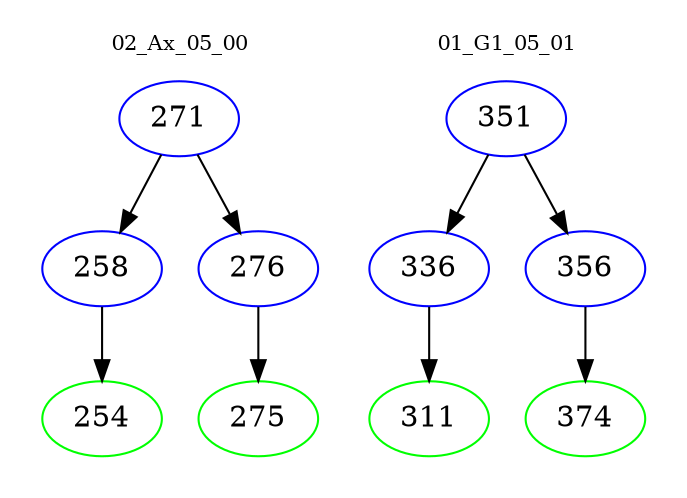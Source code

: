 digraph{
subgraph cluster_0 {
color = white
label = "02_Ax_05_00";
fontsize=10;
T0_271 [label="271", color="blue"]
T0_271 -> T0_258 [color="black"]
T0_258 [label="258", color="blue"]
T0_258 -> T0_254 [color="black"]
T0_254 [label="254", color="green"]
T0_271 -> T0_276 [color="black"]
T0_276 [label="276", color="blue"]
T0_276 -> T0_275 [color="black"]
T0_275 [label="275", color="green"]
}
subgraph cluster_1 {
color = white
label = "01_G1_05_01";
fontsize=10;
T1_351 [label="351", color="blue"]
T1_351 -> T1_336 [color="black"]
T1_336 [label="336", color="blue"]
T1_336 -> T1_311 [color="black"]
T1_311 [label="311", color="green"]
T1_351 -> T1_356 [color="black"]
T1_356 [label="356", color="blue"]
T1_356 -> T1_374 [color="black"]
T1_374 [label="374", color="green"]
}
}
